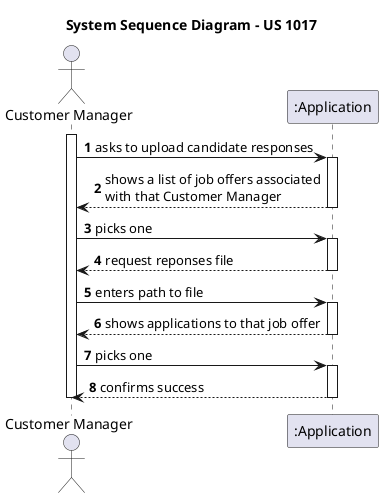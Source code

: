 @startuml US1017_SSD

title System Sequence Diagram - US 1017

autonumber

actor "Customer Manager" as cm
participant ":Application" as app

activate cm

	cm -> app : asks to upload candidate responses
	activate app
		app --> cm : shows a list of job offers associated\nwith that Customer Manager
	deactivate app

	cm -> app : picks one
	activate app
		app --> cm : request reponses file
	deactivate app

	cm -> app : enters path to file
	activate app
		app --> cm : shows applications to that job offer
	deactivate app

	cm -> app : picks one
	activate app
		app --> cm : confirms success
	deactivate

deactivate cm

@enduml